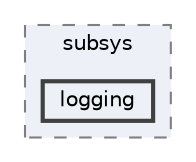 digraph "build/zephyr/subsys/logging"
{
 // LATEX_PDF_SIZE
  bgcolor="transparent";
  edge [fontname=Helvetica,fontsize=10,labelfontname=Helvetica,labelfontsize=10];
  node [fontname=Helvetica,fontsize=10,shape=box,height=0.2,width=0.4];
  compound=true
  subgraph clusterdir_fee2df84931cf9d66e516b35c2f3fff7 {
    graph [ bgcolor="#edf0f7", pencolor="grey50", label="subsys", fontname=Helvetica,fontsize=10 style="filled,dashed", URL="dir_fee2df84931cf9d66e516b35c2f3fff7.html",tooltip=""]
  dir_52163122d5f05a336bf420b04f37d46a [label="logging", fillcolor="#edf0f7", color="grey25", style="filled,bold", URL="dir_52163122d5f05a336bf420b04f37d46a.html",tooltip=""];
  }
}
